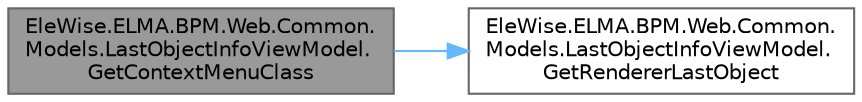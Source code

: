 digraph "EleWise.ELMA.BPM.Web.Common.Models.LastObjectInfoViewModel.GetContextMenuClass"
{
 // LATEX_PDF_SIZE
  bgcolor="transparent";
  edge [fontname=Helvetica,fontsize=10,labelfontname=Helvetica,labelfontsize=10];
  node [fontname=Helvetica,fontsize=10,shape=box,height=0.2,width=0.4];
  rankdir="LR";
  Node1 [id="Node000001",label="EleWise.ELMA.BPM.Web.Common.\lModels.LastObjectInfoViewModel.\lGetContextMenuClass",height=0.2,width=0.4,color="gray40", fillcolor="grey60", style="filled", fontcolor="black",tooltip="Получить класс динамической контекстной менюшки"];
  Node1 -> Node2 [id="edge1_Node000001_Node000002",color="steelblue1",style="solid",tooltip=" "];
  Node2 [id="Node000002",label="EleWise.ELMA.BPM.Web.Common.\lModels.LastObjectInfoViewModel.\lGetRendererLastObject",height=0.2,width=0.4,color="grey40", fillcolor="white", style="filled",URL="$class_ele_wise_1_1_e_l_m_a_1_1_b_p_m_1_1_web_1_1_common_1_1_models_1_1_last_object_info_view_model.html#a48d18068e4238d3f177048d56c6472a2",tooltip="Получить рендерер"];
}

